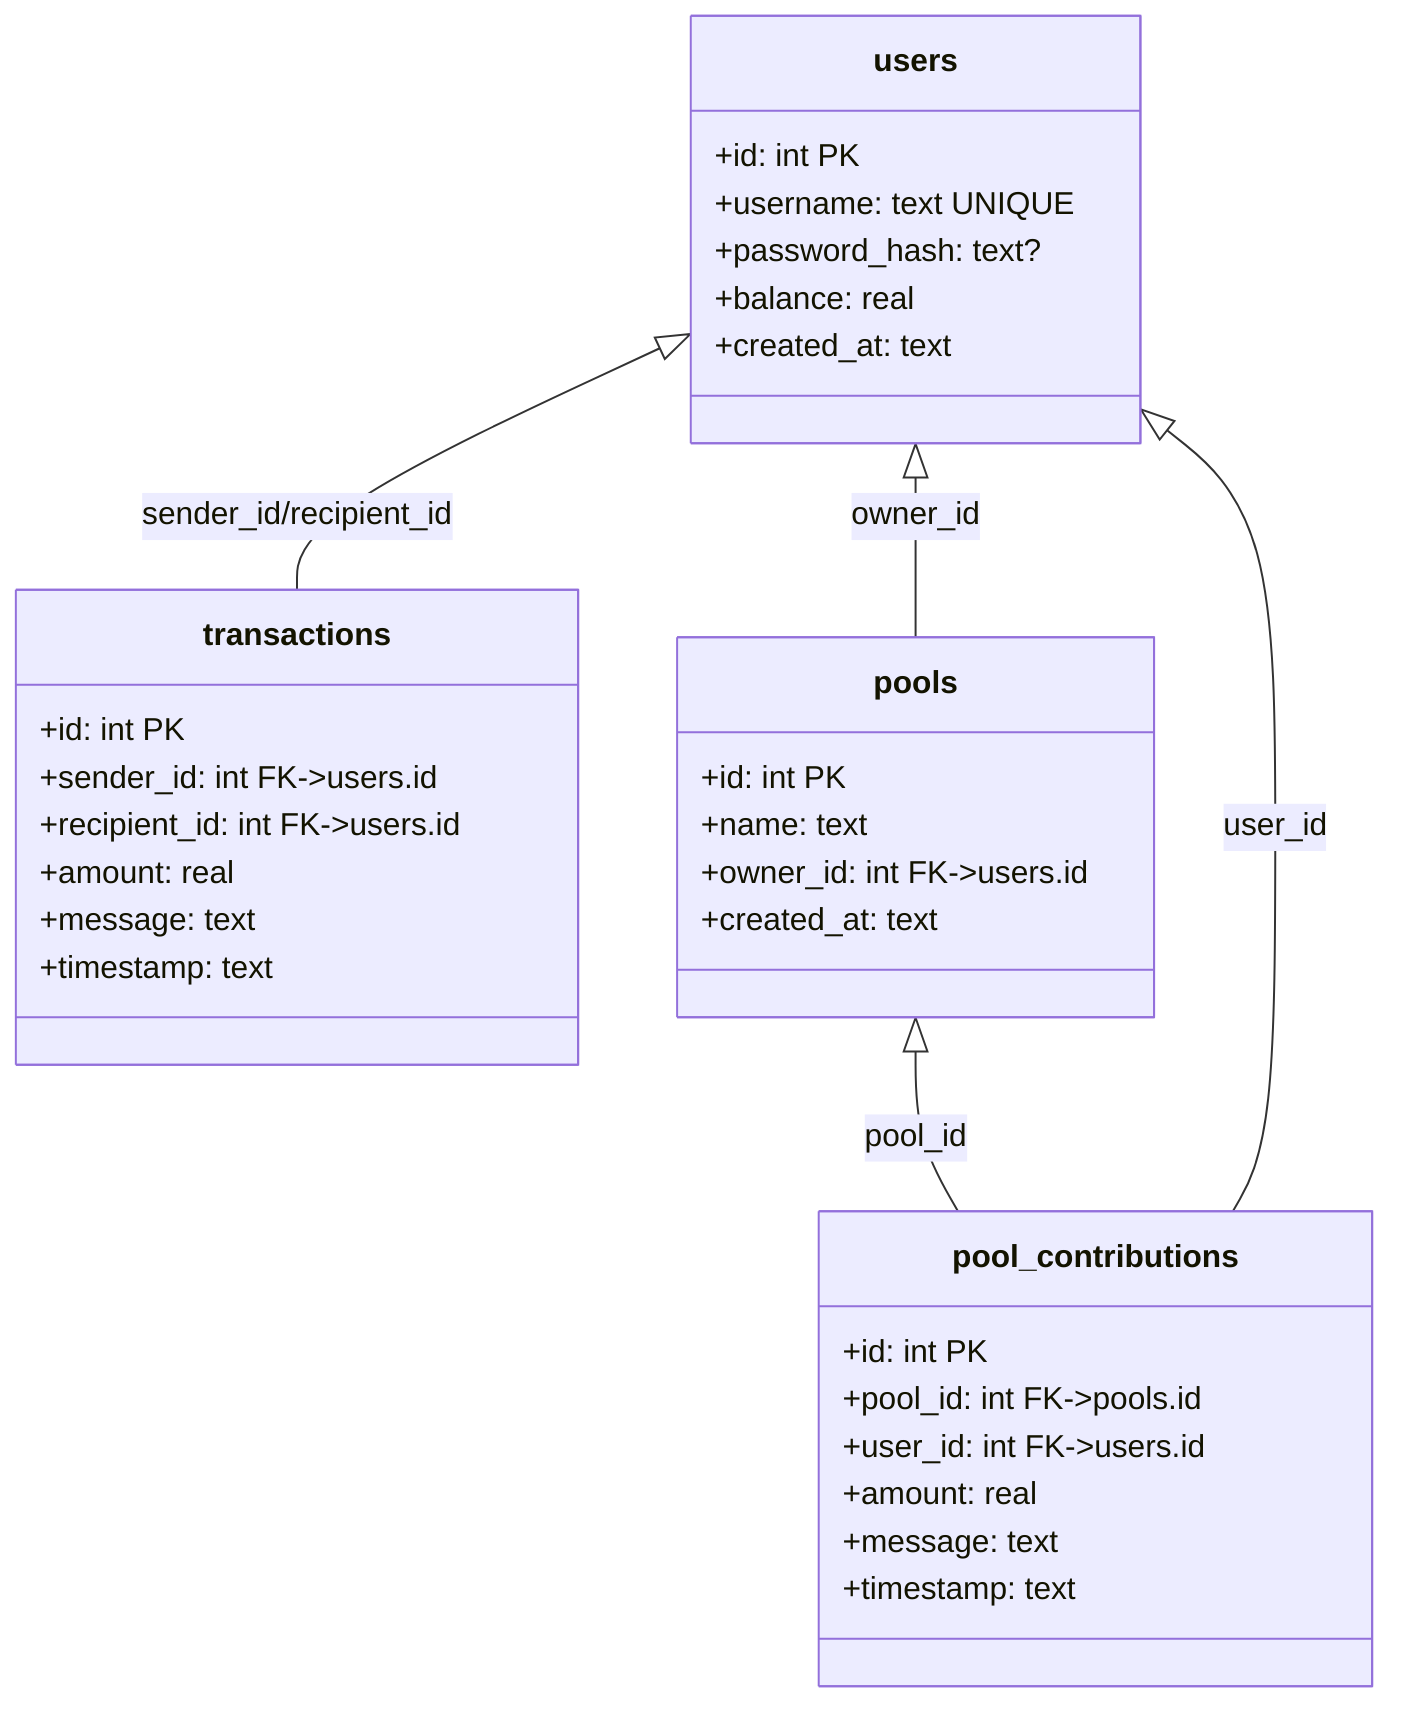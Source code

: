 classDiagram
  class users {
    +id: int PK
    +username: text UNIQUE
    +password_hash: text?
    +balance: real
    +created_at: text
  }

  class transactions {
    +id: int PK
    +sender_id: int FK->users.id
    +recipient_id: int FK->users.id
    +amount: real
    +message: text
    +timestamp: text
  }

  class pools {
    +id: int PK
    +name: text
    +owner_id: int FK->users.id
    +created_at: text
  }

  class pool_contributions {
    +id: int PK
    +pool_id: int FK->pools.id
    +user_id: int FK->users.id
    +amount: real
    +message: text
    +timestamp: text
  }

  users <|-- transactions : sender_id/recipient_id
  users <|-- pools : owner_id
  pools <|-- pool_contributions : pool_id
  users <|-- pool_contributions : user_id